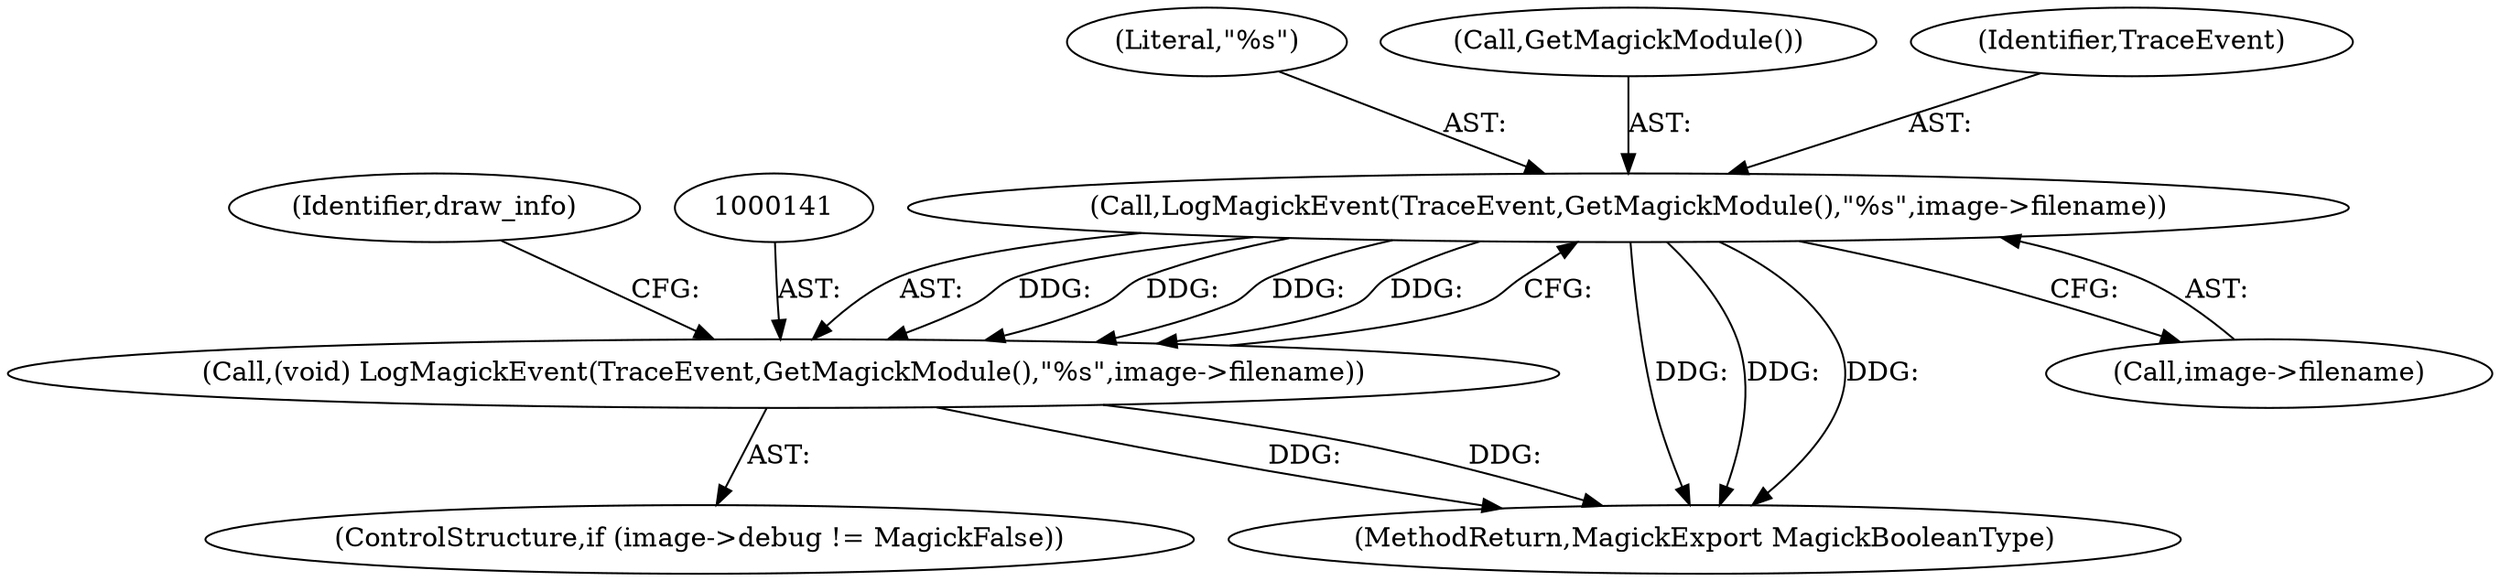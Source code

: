 digraph "0_ImageMagick6_f6ffc702c6eecd963587273a429dcd608c648984@pointer" {
"1000142" [label="(Call,LogMagickEvent(TraceEvent,GetMagickModule(),\"%s\",image->filename))"];
"1000140" [label="(Call,(void) LogMagickEvent(TraceEvent,GetMagickModule(),\"%s\",image->filename))"];
"1000142" [label="(Call,LogMagickEvent(TraceEvent,GetMagickModule(),\"%s\",image->filename))"];
"1000145" [label="(Literal,\"%s\")"];
"1002056" [label="(MethodReturn,MagickExport MagickBooleanType)"];
"1000140" [label="(Call,(void) LogMagickEvent(TraceEvent,GetMagickModule(),\"%s\",image->filename))"];
"1000144" [label="(Call,GetMagickModule())"];
"1000151" [label="(Identifier,draw_info)"];
"1000134" [label="(ControlStructure,if (image->debug != MagickFalse))"];
"1000146" [label="(Call,image->filename)"];
"1000143" [label="(Identifier,TraceEvent)"];
"1000142" -> "1000140"  [label="AST: "];
"1000142" -> "1000146"  [label="CFG: "];
"1000143" -> "1000142"  [label="AST: "];
"1000144" -> "1000142"  [label="AST: "];
"1000145" -> "1000142"  [label="AST: "];
"1000146" -> "1000142"  [label="AST: "];
"1000140" -> "1000142"  [label="CFG: "];
"1000142" -> "1002056"  [label="DDG: "];
"1000142" -> "1002056"  [label="DDG: "];
"1000142" -> "1002056"  [label="DDG: "];
"1000142" -> "1000140"  [label="DDG: "];
"1000142" -> "1000140"  [label="DDG: "];
"1000142" -> "1000140"  [label="DDG: "];
"1000142" -> "1000140"  [label="DDG: "];
"1000140" -> "1000134"  [label="AST: "];
"1000141" -> "1000140"  [label="AST: "];
"1000151" -> "1000140"  [label="CFG: "];
"1000140" -> "1002056"  [label="DDG: "];
"1000140" -> "1002056"  [label="DDG: "];
}
